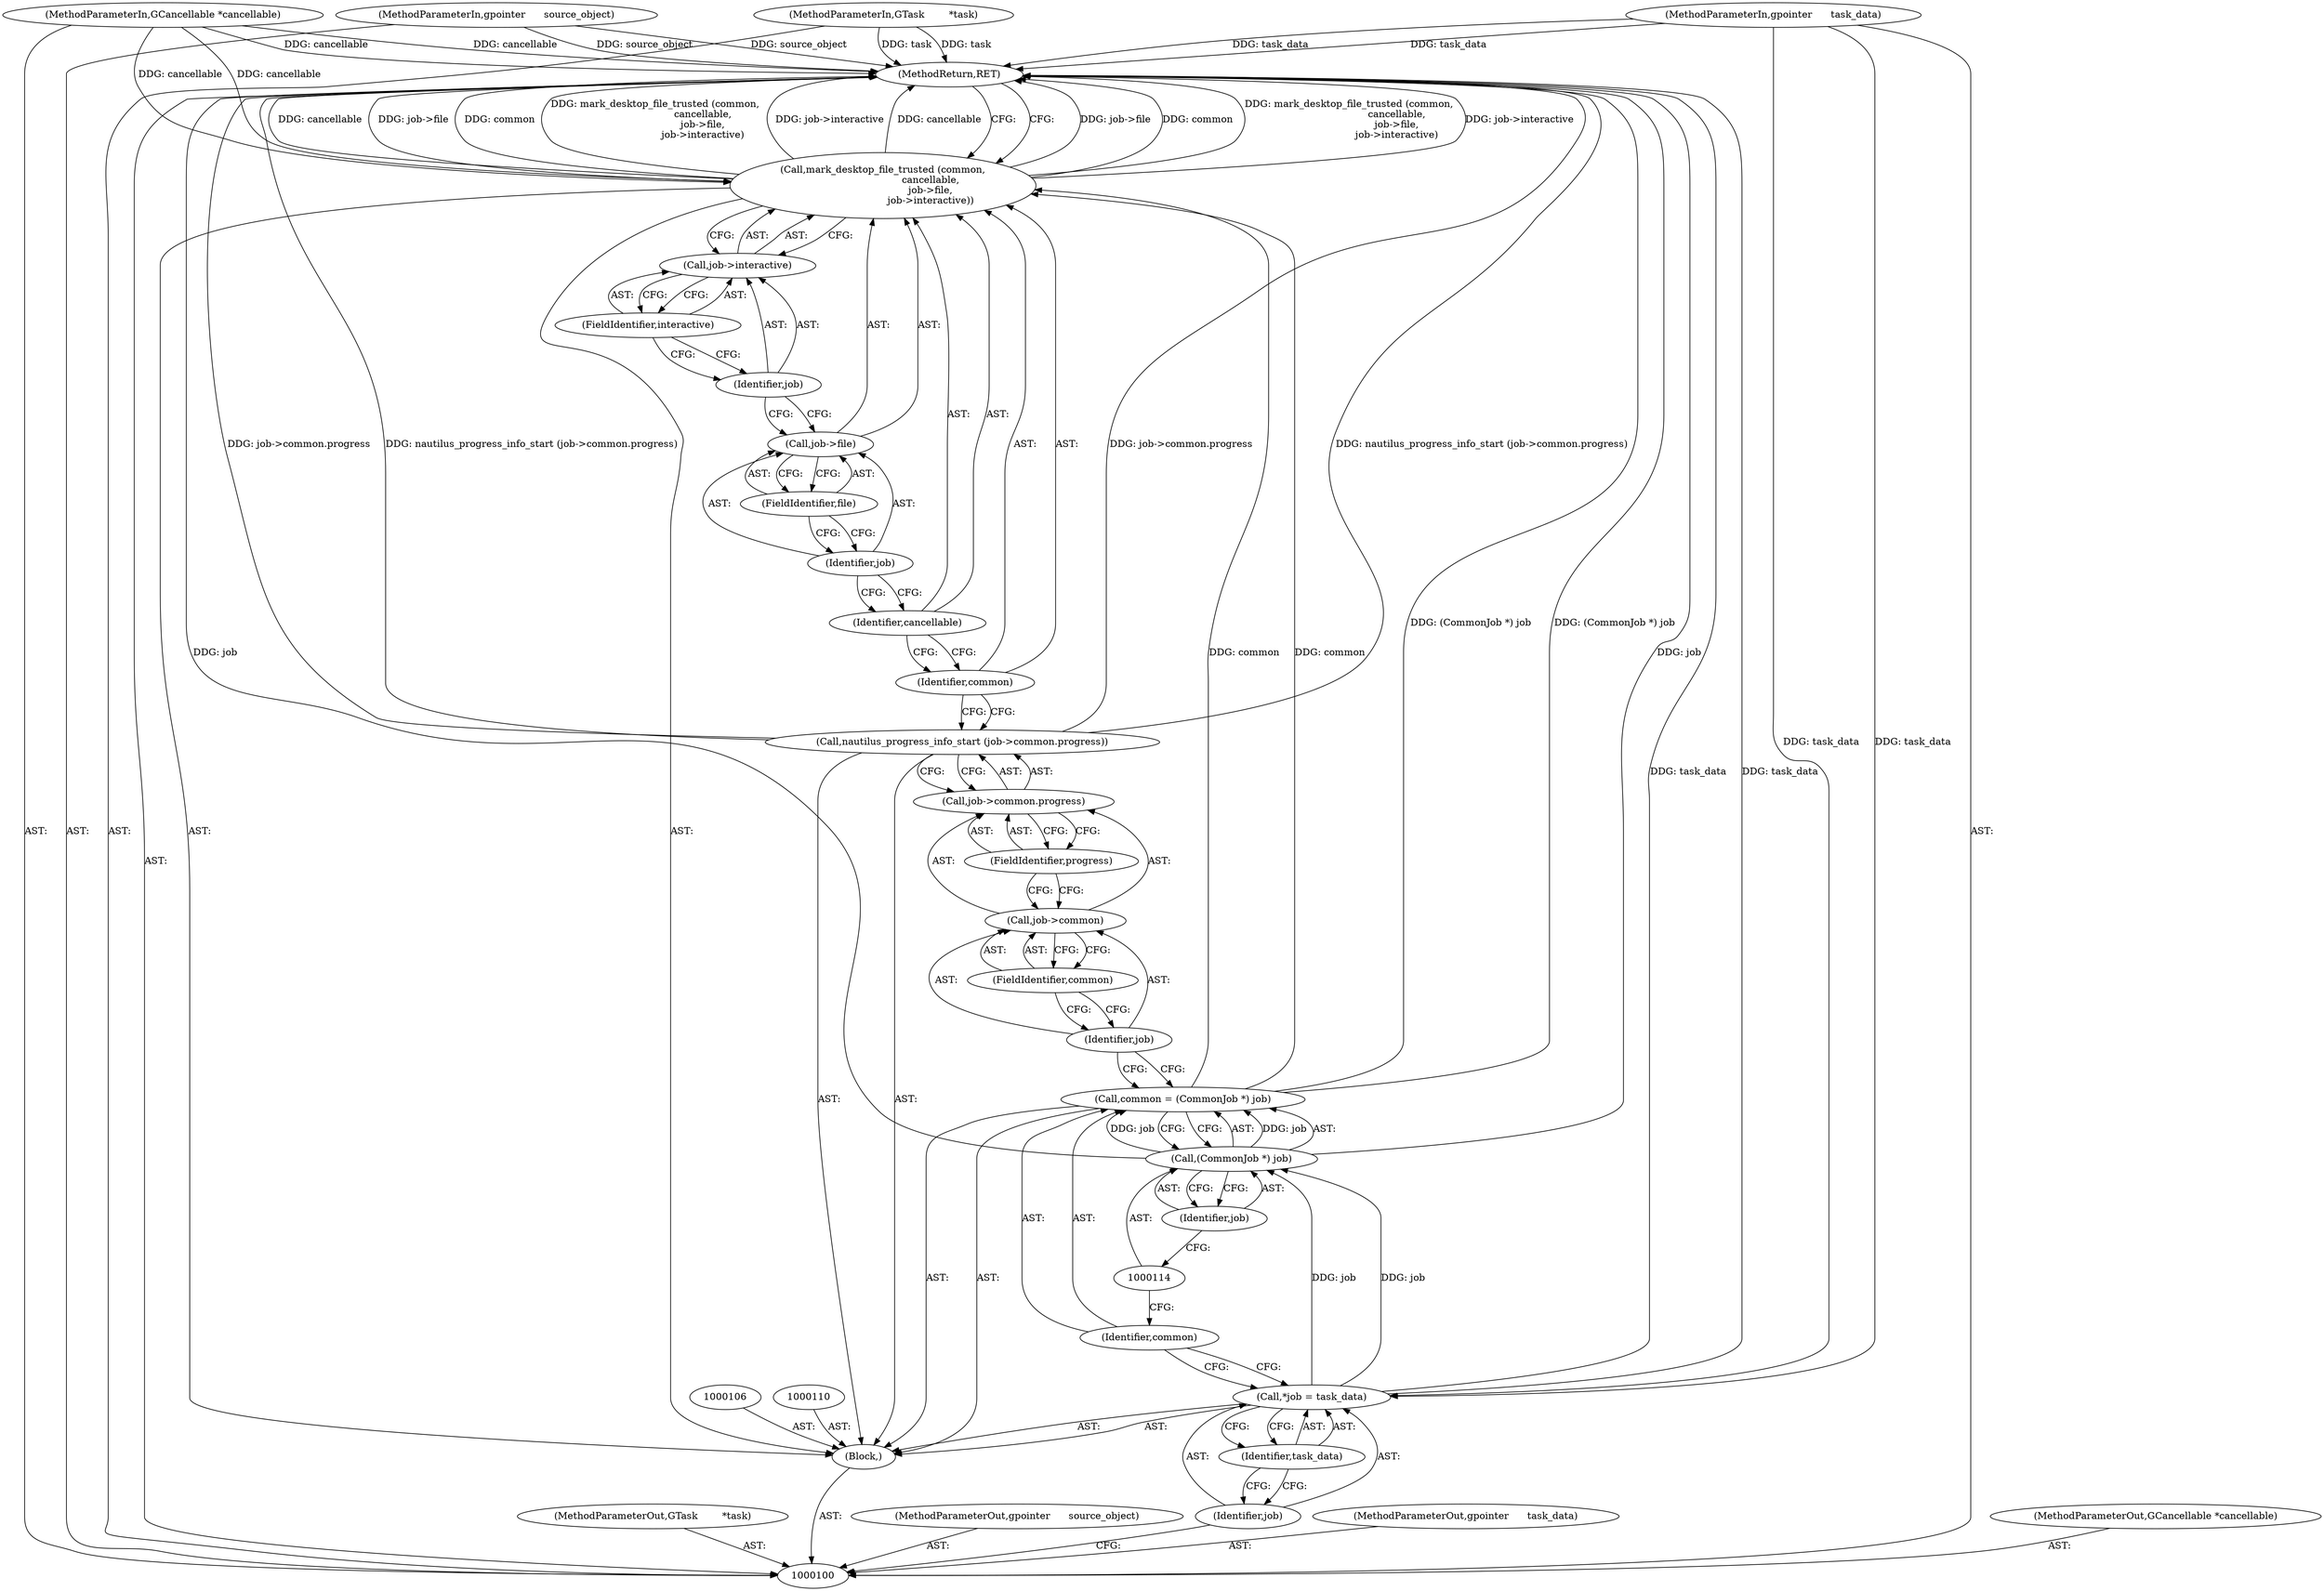 digraph "1_nautilus_1630f53481f445ada0a455e9979236d31a8d3bb0_3" {
"1000131" [label="(MethodReturn,RET)"];
"1000101" [label="(MethodParameterIn,GTask        *task)"];
"1000171" [label="(MethodParameterOut,GTask        *task)"];
"1000117" [label="(Call,job->common.progress)"];
"1000118" [label="(Call,job->common)"];
"1000119" [label="(Identifier,job)"];
"1000120" [label="(FieldIdentifier,common)"];
"1000121" [label="(FieldIdentifier,progress)"];
"1000116" [label="(Call,nautilus_progress_info_start (job->common.progress))"];
"1000123" [label="(Identifier,common)"];
"1000122" [label="(Call,mark_desktop_file_trusted (common,\n                               cancellable,\n                               job->file,\n                               job->interactive))"];
"1000124" [label="(Identifier,cancellable)"];
"1000125" [label="(Call,job->file)"];
"1000126" [label="(Identifier,job)"];
"1000127" [label="(FieldIdentifier,file)"];
"1000128" [label="(Call,job->interactive)"];
"1000129" [label="(Identifier,job)"];
"1000130" [label="(FieldIdentifier,interactive)"];
"1000102" [label="(MethodParameterIn,gpointer      source_object)"];
"1000172" [label="(MethodParameterOut,gpointer      source_object)"];
"1000103" [label="(MethodParameterIn,gpointer      task_data)"];
"1000173" [label="(MethodParameterOut,gpointer      task_data)"];
"1000104" [label="(MethodParameterIn,GCancellable *cancellable)"];
"1000174" [label="(MethodParameterOut,GCancellable *cancellable)"];
"1000105" [label="(Block,)"];
"1000107" [label="(Call,*job = task_data)"];
"1000108" [label="(Identifier,job)"];
"1000109" [label="(Identifier,task_data)"];
"1000113" [label="(Call,(CommonJob *) job)"];
"1000115" [label="(Identifier,job)"];
"1000111" [label="(Call,common = (CommonJob *) job)"];
"1000112" [label="(Identifier,common)"];
"1000131" -> "1000100"  [label="AST: "];
"1000131" -> "1000122"  [label="CFG: "];
"1000116" -> "1000131"  [label="DDG: job->common.progress"];
"1000116" -> "1000131"  [label="DDG: nautilus_progress_info_start (job->common.progress)"];
"1000122" -> "1000131"  [label="DDG: job->file"];
"1000122" -> "1000131"  [label="DDG: common"];
"1000122" -> "1000131"  [label="DDG: mark_desktop_file_trusted (common,\n                               cancellable,\n                               job->file,\n                               job->interactive)"];
"1000122" -> "1000131"  [label="DDG: job->interactive"];
"1000122" -> "1000131"  [label="DDG: cancellable"];
"1000104" -> "1000131"  [label="DDG: cancellable"];
"1000103" -> "1000131"  [label="DDG: task_data"];
"1000113" -> "1000131"  [label="DDG: job"];
"1000102" -> "1000131"  [label="DDG: source_object"];
"1000107" -> "1000131"  [label="DDG: task_data"];
"1000111" -> "1000131"  [label="DDG: (CommonJob *) job"];
"1000101" -> "1000131"  [label="DDG: task"];
"1000101" -> "1000100"  [label="AST: "];
"1000101" -> "1000131"  [label="DDG: task"];
"1000171" -> "1000100"  [label="AST: "];
"1000117" -> "1000116"  [label="AST: "];
"1000117" -> "1000121"  [label="CFG: "];
"1000118" -> "1000117"  [label="AST: "];
"1000121" -> "1000117"  [label="AST: "];
"1000116" -> "1000117"  [label="CFG: "];
"1000118" -> "1000117"  [label="AST: "];
"1000118" -> "1000120"  [label="CFG: "];
"1000119" -> "1000118"  [label="AST: "];
"1000120" -> "1000118"  [label="AST: "];
"1000121" -> "1000118"  [label="CFG: "];
"1000119" -> "1000118"  [label="AST: "];
"1000119" -> "1000111"  [label="CFG: "];
"1000120" -> "1000119"  [label="CFG: "];
"1000120" -> "1000118"  [label="AST: "];
"1000120" -> "1000119"  [label="CFG: "];
"1000118" -> "1000120"  [label="CFG: "];
"1000121" -> "1000117"  [label="AST: "];
"1000121" -> "1000118"  [label="CFG: "];
"1000117" -> "1000121"  [label="CFG: "];
"1000116" -> "1000105"  [label="AST: "];
"1000116" -> "1000117"  [label="CFG: "];
"1000117" -> "1000116"  [label="AST: "];
"1000123" -> "1000116"  [label="CFG: "];
"1000116" -> "1000131"  [label="DDG: job->common.progress"];
"1000116" -> "1000131"  [label="DDG: nautilus_progress_info_start (job->common.progress)"];
"1000123" -> "1000122"  [label="AST: "];
"1000123" -> "1000116"  [label="CFG: "];
"1000124" -> "1000123"  [label="CFG: "];
"1000122" -> "1000105"  [label="AST: "];
"1000122" -> "1000128"  [label="CFG: "];
"1000123" -> "1000122"  [label="AST: "];
"1000124" -> "1000122"  [label="AST: "];
"1000125" -> "1000122"  [label="AST: "];
"1000128" -> "1000122"  [label="AST: "];
"1000131" -> "1000122"  [label="CFG: "];
"1000122" -> "1000131"  [label="DDG: job->file"];
"1000122" -> "1000131"  [label="DDG: common"];
"1000122" -> "1000131"  [label="DDG: mark_desktop_file_trusted (common,\n                               cancellable,\n                               job->file,\n                               job->interactive)"];
"1000122" -> "1000131"  [label="DDG: job->interactive"];
"1000122" -> "1000131"  [label="DDG: cancellable"];
"1000111" -> "1000122"  [label="DDG: common"];
"1000104" -> "1000122"  [label="DDG: cancellable"];
"1000124" -> "1000122"  [label="AST: "];
"1000124" -> "1000123"  [label="CFG: "];
"1000126" -> "1000124"  [label="CFG: "];
"1000125" -> "1000122"  [label="AST: "];
"1000125" -> "1000127"  [label="CFG: "];
"1000126" -> "1000125"  [label="AST: "];
"1000127" -> "1000125"  [label="AST: "];
"1000129" -> "1000125"  [label="CFG: "];
"1000126" -> "1000125"  [label="AST: "];
"1000126" -> "1000124"  [label="CFG: "];
"1000127" -> "1000126"  [label="CFG: "];
"1000127" -> "1000125"  [label="AST: "];
"1000127" -> "1000126"  [label="CFG: "];
"1000125" -> "1000127"  [label="CFG: "];
"1000128" -> "1000122"  [label="AST: "];
"1000128" -> "1000130"  [label="CFG: "];
"1000129" -> "1000128"  [label="AST: "];
"1000130" -> "1000128"  [label="AST: "];
"1000122" -> "1000128"  [label="CFG: "];
"1000129" -> "1000128"  [label="AST: "];
"1000129" -> "1000125"  [label="CFG: "];
"1000130" -> "1000129"  [label="CFG: "];
"1000130" -> "1000128"  [label="AST: "];
"1000130" -> "1000129"  [label="CFG: "];
"1000128" -> "1000130"  [label="CFG: "];
"1000102" -> "1000100"  [label="AST: "];
"1000102" -> "1000131"  [label="DDG: source_object"];
"1000172" -> "1000100"  [label="AST: "];
"1000103" -> "1000100"  [label="AST: "];
"1000103" -> "1000131"  [label="DDG: task_data"];
"1000103" -> "1000107"  [label="DDG: task_data"];
"1000173" -> "1000100"  [label="AST: "];
"1000104" -> "1000100"  [label="AST: "];
"1000104" -> "1000131"  [label="DDG: cancellable"];
"1000104" -> "1000122"  [label="DDG: cancellable"];
"1000174" -> "1000100"  [label="AST: "];
"1000105" -> "1000100"  [label="AST: "];
"1000106" -> "1000105"  [label="AST: "];
"1000107" -> "1000105"  [label="AST: "];
"1000110" -> "1000105"  [label="AST: "];
"1000111" -> "1000105"  [label="AST: "];
"1000116" -> "1000105"  [label="AST: "];
"1000122" -> "1000105"  [label="AST: "];
"1000107" -> "1000105"  [label="AST: "];
"1000107" -> "1000109"  [label="CFG: "];
"1000108" -> "1000107"  [label="AST: "];
"1000109" -> "1000107"  [label="AST: "];
"1000112" -> "1000107"  [label="CFG: "];
"1000107" -> "1000131"  [label="DDG: task_data"];
"1000103" -> "1000107"  [label="DDG: task_data"];
"1000107" -> "1000113"  [label="DDG: job"];
"1000108" -> "1000107"  [label="AST: "];
"1000108" -> "1000100"  [label="CFG: "];
"1000109" -> "1000108"  [label="CFG: "];
"1000109" -> "1000107"  [label="AST: "];
"1000109" -> "1000108"  [label="CFG: "];
"1000107" -> "1000109"  [label="CFG: "];
"1000113" -> "1000111"  [label="AST: "];
"1000113" -> "1000115"  [label="CFG: "];
"1000114" -> "1000113"  [label="AST: "];
"1000115" -> "1000113"  [label="AST: "];
"1000111" -> "1000113"  [label="CFG: "];
"1000113" -> "1000131"  [label="DDG: job"];
"1000113" -> "1000111"  [label="DDG: job"];
"1000107" -> "1000113"  [label="DDG: job"];
"1000115" -> "1000113"  [label="AST: "];
"1000115" -> "1000114"  [label="CFG: "];
"1000113" -> "1000115"  [label="CFG: "];
"1000111" -> "1000105"  [label="AST: "];
"1000111" -> "1000113"  [label="CFG: "];
"1000112" -> "1000111"  [label="AST: "];
"1000113" -> "1000111"  [label="AST: "];
"1000119" -> "1000111"  [label="CFG: "];
"1000111" -> "1000131"  [label="DDG: (CommonJob *) job"];
"1000113" -> "1000111"  [label="DDG: job"];
"1000111" -> "1000122"  [label="DDG: common"];
"1000112" -> "1000111"  [label="AST: "];
"1000112" -> "1000107"  [label="CFG: "];
"1000114" -> "1000112"  [label="CFG: "];
}
